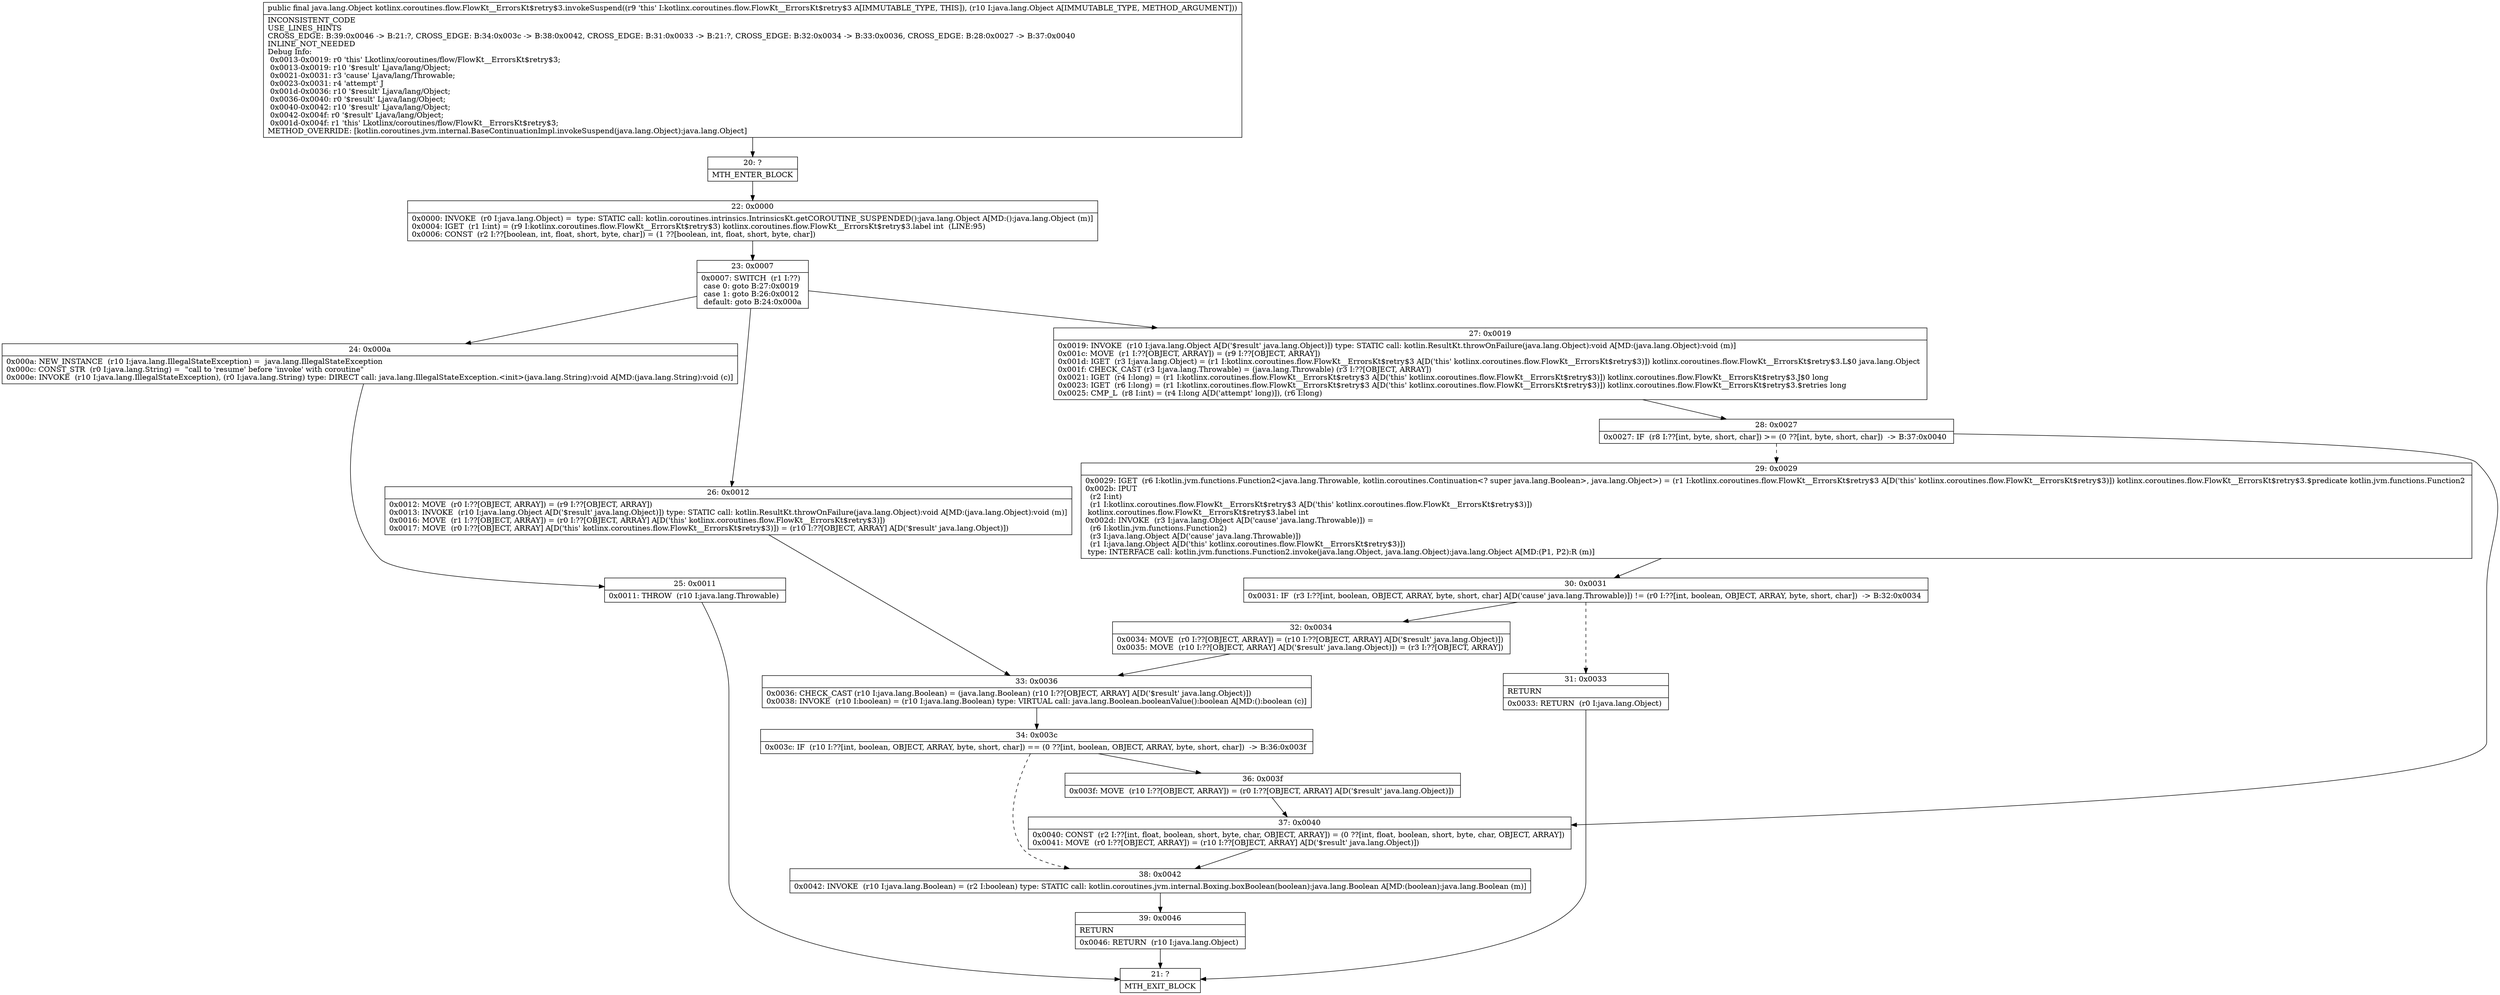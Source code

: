 digraph "CFG forkotlinx.coroutines.flow.FlowKt__ErrorsKt$retry$3.invokeSuspend(Ljava\/lang\/Object;)Ljava\/lang\/Object;" {
Node_20 [shape=record,label="{20\:\ ?|MTH_ENTER_BLOCK\l}"];
Node_22 [shape=record,label="{22\:\ 0x0000|0x0000: INVOKE  (r0 I:java.lang.Object) =  type: STATIC call: kotlin.coroutines.intrinsics.IntrinsicsKt.getCOROUTINE_SUSPENDED():java.lang.Object A[MD:():java.lang.Object (m)]\l0x0004: IGET  (r1 I:int) = (r9 I:kotlinx.coroutines.flow.FlowKt__ErrorsKt$retry$3) kotlinx.coroutines.flow.FlowKt__ErrorsKt$retry$3.label int  (LINE:95)\l0x0006: CONST  (r2 I:??[boolean, int, float, short, byte, char]) = (1 ??[boolean, int, float, short, byte, char]) \l}"];
Node_23 [shape=record,label="{23\:\ 0x0007|0x0007: SWITCH  (r1 I:??)\l case 0: goto B:27:0x0019\l case 1: goto B:26:0x0012\l default: goto B:24:0x000a \l}"];
Node_24 [shape=record,label="{24\:\ 0x000a|0x000a: NEW_INSTANCE  (r10 I:java.lang.IllegalStateException) =  java.lang.IllegalStateException \l0x000c: CONST_STR  (r0 I:java.lang.String) =  \"call to 'resume' before 'invoke' with coroutine\" \l0x000e: INVOKE  (r10 I:java.lang.IllegalStateException), (r0 I:java.lang.String) type: DIRECT call: java.lang.IllegalStateException.\<init\>(java.lang.String):void A[MD:(java.lang.String):void (c)]\l}"];
Node_25 [shape=record,label="{25\:\ 0x0011|0x0011: THROW  (r10 I:java.lang.Throwable) \l}"];
Node_21 [shape=record,label="{21\:\ ?|MTH_EXIT_BLOCK\l}"];
Node_26 [shape=record,label="{26\:\ 0x0012|0x0012: MOVE  (r0 I:??[OBJECT, ARRAY]) = (r9 I:??[OBJECT, ARRAY]) \l0x0013: INVOKE  (r10 I:java.lang.Object A[D('$result' java.lang.Object)]) type: STATIC call: kotlin.ResultKt.throwOnFailure(java.lang.Object):void A[MD:(java.lang.Object):void (m)]\l0x0016: MOVE  (r1 I:??[OBJECT, ARRAY]) = (r0 I:??[OBJECT, ARRAY] A[D('this' kotlinx.coroutines.flow.FlowKt__ErrorsKt$retry$3)]) \l0x0017: MOVE  (r0 I:??[OBJECT, ARRAY] A[D('this' kotlinx.coroutines.flow.FlowKt__ErrorsKt$retry$3)]) = (r10 I:??[OBJECT, ARRAY] A[D('$result' java.lang.Object)]) \l}"];
Node_33 [shape=record,label="{33\:\ 0x0036|0x0036: CHECK_CAST (r10 I:java.lang.Boolean) = (java.lang.Boolean) (r10 I:??[OBJECT, ARRAY] A[D('$result' java.lang.Object)]) \l0x0038: INVOKE  (r10 I:boolean) = (r10 I:java.lang.Boolean) type: VIRTUAL call: java.lang.Boolean.booleanValue():boolean A[MD:():boolean (c)]\l}"];
Node_34 [shape=record,label="{34\:\ 0x003c|0x003c: IF  (r10 I:??[int, boolean, OBJECT, ARRAY, byte, short, char]) == (0 ??[int, boolean, OBJECT, ARRAY, byte, short, char])  \-\> B:36:0x003f \l}"];
Node_36 [shape=record,label="{36\:\ 0x003f|0x003f: MOVE  (r10 I:??[OBJECT, ARRAY]) = (r0 I:??[OBJECT, ARRAY] A[D('$result' java.lang.Object)]) \l}"];
Node_37 [shape=record,label="{37\:\ 0x0040|0x0040: CONST  (r2 I:??[int, float, boolean, short, byte, char, OBJECT, ARRAY]) = (0 ??[int, float, boolean, short, byte, char, OBJECT, ARRAY]) \l0x0041: MOVE  (r0 I:??[OBJECT, ARRAY]) = (r10 I:??[OBJECT, ARRAY] A[D('$result' java.lang.Object)]) \l}"];
Node_38 [shape=record,label="{38\:\ 0x0042|0x0042: INVOKE  (r10 I:java.lang.Boolean) = (r2 I:boolean) type: STATIC call: kotlin.coroutines.jvm.internal.Boxing.boxBoolean(boolean):java.lang.Boolean A[MD:(boolean):java.lang.Boolean (m)]\l}"];
Node_39 [shape=record,label="{39\:\ 0x0046|RETURN\l|0x0046: RETURN  (r10 I:java.lang.Object) \l}"];
Node_27 [shape=record,label="{27\:\ 0x0019|0x0019: INVOKE  (r10 I:java.lang.Object A[D('$result' java.lang.Object)]) type: STATIC call: kotlin.ResultKt.throwOnFailure(java.lang.Object):void A[MD:(java.lang.Object):void (m)]\l0x001c: MOVE  (r1 I:??[OBJECT, ARRAY]) = (r9 I:??[OBJECT, ARRAY]) \l0x001d: IGET  (r3 I:java.lang.Object) = (r1 I:kotlinx.coroutines.flow.FlowKt__ErrorsKt$retry$3 A[D('this' kotlinx.coroutines.flow.FlowKt__ErrorsKt$retry$3)]) kotlinx.coroutines.flow.FlowKt__ErrorsKt$retry$3.L$0 java.lang.Object \l0x001f: CHECK_CAST (r3 I:java.lang.Throwable) = (java.lang.Throwable) (r3 I:??[OBJECT, ARRAY]) \l0x0021: IGET  (r4 I:long) = (r1 I:kotlinx.coroutines.flow.FlowKt__ErrorsKt$retry$3 A[D('this' kotlinx.coroutines.flow.FlowKt__ErrorsKt$retry$3)]) kotlinx.coroutines.flow.FlowKt__ErrorsKt$retry$3.J$0 long \l0x0023: IGET  (r6 I:long) = (r1 I:kotlinx.coroutines.flow.FlowKt__ErrorsKt$retry$3 A[D('this' kotlinx.coroutines.flow.FlowKt__ErrorsKt$retry$3)]) kotlinx.coroutines.flow.FlowKt__ErrorsKt$retry$3.$retries long \l0x0025: CMP_L  (r8 I:int) = (r4 I:long A[D('attempt' long)]), (r6 I:long) \l}"];
Node_28 [shape=record,label="{28\:\ 0x0027|0x0027: IF  (r8 I:??[int, byte, short, char]) \>= (0 ??[int, byte, short, char])  \-\> B:37:0x0040 \l}"];
Node_29 [shape=record,label="{29\:\ 0x0029|0x0029: IGET  (r6 I:kotlin.jvm.functions.Function2\<java.lang.Throwable, kotlin.coroutines.Continuation\<? super java.lang.Boolean\>, java.lang.Object\>) = (r1 I:kotlinx.coroutines.flow.FlowKt__ErrorsKt$retry$3 A[D('this' kotlinx.coroutines.flow.FlowKt__ErrorsKt$retry$3)]) kotlinx.coroutines.flow.FlowKt__ErrorsKt$retry$3.$predicate kotlin.jvm.functions.Function2 \l0x002b: IPUT  \l  (r2 I:int)\l  (r1 I:kotlinx.coroutines.flow.FlowKt__ErrorsKt$retry$3 A[D('this' kotlinx.coroutines.flow.FlowKt__ErrorsKt$retry$3)])\l kotlinx.coroutines.flow.FlowKt__ErrorsKt$retry$3.label int \l0x002d: INVOKE  (r3 I:java.lang.Object A[D('cause' java.lang.Throwable)]) = \l  (r6 I:kotlin.jvm.functions.Function2)\l  (r3 I:java.lang.Object A[D('cause' java.lang.Throwable)])\l  (r1 I:java.lang.Object A[D('this' kotlinx.coroutines.flow.FlowKt__ErrorsKt$retry$3)])\l type: INTERFACE call: kotlin.jvm.functions.Function2.invoke(java.lang.Object, java.lang.Object):java.lang.Object A[MD:(P1, P2):R (m)]\l}"];
Node_30 [shape=record,label="{30\:\ 0x0031|0x0031: IF  (r3 I:??[int, boolean, OBJECT, ARRAY, byte, short, char] A[D('cause' java.lang.Throwable)]) != (r0 I:??[int, boolean, OBJECT, ARRAY, byte, short, char])  \-\> B:32:0x0034 \l}"];
Node_31 [shape=record,label="{31\:\ 0x0033|RETURN\l|0x0033: RETURN  (r0 I:java.lang.Object) \l}"];
Node_32 [shape=record,label="{32\:\ 0x0034|0x0034: MOVE  (r0 I:??[OBJECT, ARRAY]) = (r10 I:??[OBJECT, ARRAY] A[D('$result' java.lang.Object)]) \l0x0035: MOVE  (r10 I:??[OBJECT, ARRAY] A[D('$result' java.lang.Object)]) = (r3 I:??[OBJECT, ARRAY]) \l}"];
MethodNode[shape=record,label="{public final java.lang.Object kotlinx.coroutines.flow.FlowKt__ErrorsKt$retry$3.invokeSuspend((r9 'this' I:kotlinx.coroutines.flow.FlowKt__ErrorsKt$retry$3 A[IMMUTABLE_TYPE, THIS]), (r10 I:java.lang.Object A[IMMUTABLE_TYPE, METHOD_ARGUMENT]))  | INCONSISTENT_CODE\lUSE_LINES_HINTS\lCROSS_EDGE: B:39:0x0046 \-\> B:21:?, CROSS_EDGE: B:34:0x003c \-\> B:38:0x0042, CROSS_EDGE: B:31:0x0033 \-\> B:21:?, CROSS_EDGE: B:32:0x0034 \-\> B:33:0x0036, CROSS_EDGE: B:28:0x0027 \-\> B:37:0x0040\lINLINE_NOT_NEEDED\lDebug Info:\l  0x0013\-0x0019: r0 'this' Lkotlinx\/coroutines\/flow\/FlowKt__ErrorsKt$retry$3;\l  0x0013\-0x0019: r10 '$result' Ljava\/lang\/Object;\l  0x0021\-0x0031: r3 'cause' Ljava\/lang\/Throwable;\l  0x0023\-0x0031: r4 'attempt' J\l  0x001d\-0x0036: r10 '$result' Ljava\/lang\/Object;\l  0x0036\-0x0040: r0 '$result' Ljava\/lang\/Object;\l  0x0040\-0x0042: r10 '$result' Ljava\/lang\/Object;\l  0x0042\-0x004f: r0 '$result' Ljava\/lang\/Object;\l  0x001d\-0x004f: r1 'this' Lkotlinx\/coroutines\/flow\/FlowKt__ErrorsKt$retry$3;\lMETHOD_OVERRIDE: [kotlin.coroutines.jvm.internal.BaseContinuationImpl.invokeSuspend(java.lang.Object):java.lang.Object]\l}"];
MethodNode -> Node_20;Node_20 -> Node_22;
Node_22 -> Node_23;
Node_23 -> Node_24;
Node_23 -> Node_26;
Node_23 -> Node_27;
Node_24 -> Node_25;
Node_25 -> Node_21;
Node_26 -> Node_33;
Node_33 -> Node_34;
Node_34 -> Node_36;
Node_34 -> Node_38[style=dashed];
Node_36 -> Node_37;
Node_37 -> Node_38;
Node_38 -> Node_39;
Node_39 -> Node_21;
Node_27 -> Node_28;
Node_28 -> Node_29[style=dashed];
Node_28 -> Node_37;
Node_29 -> Node_30;
Node_30 -> Node_31[style=dashed];
Node_30 -> Node_32;
Node_31 -> Node_21;
Node_32 -> Node_33;
}

